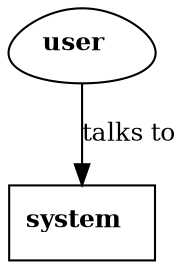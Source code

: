 digraph g {
  compound=true
  node[fontsize=12]
  edge[fontsize=12]

  g0 [shape="box" label=<
<b>system</b>
  >]
  g1 [shape="egg" label=<
<b>user</b>
  >]

  g1 -> g0 [label="talks to"]
}
